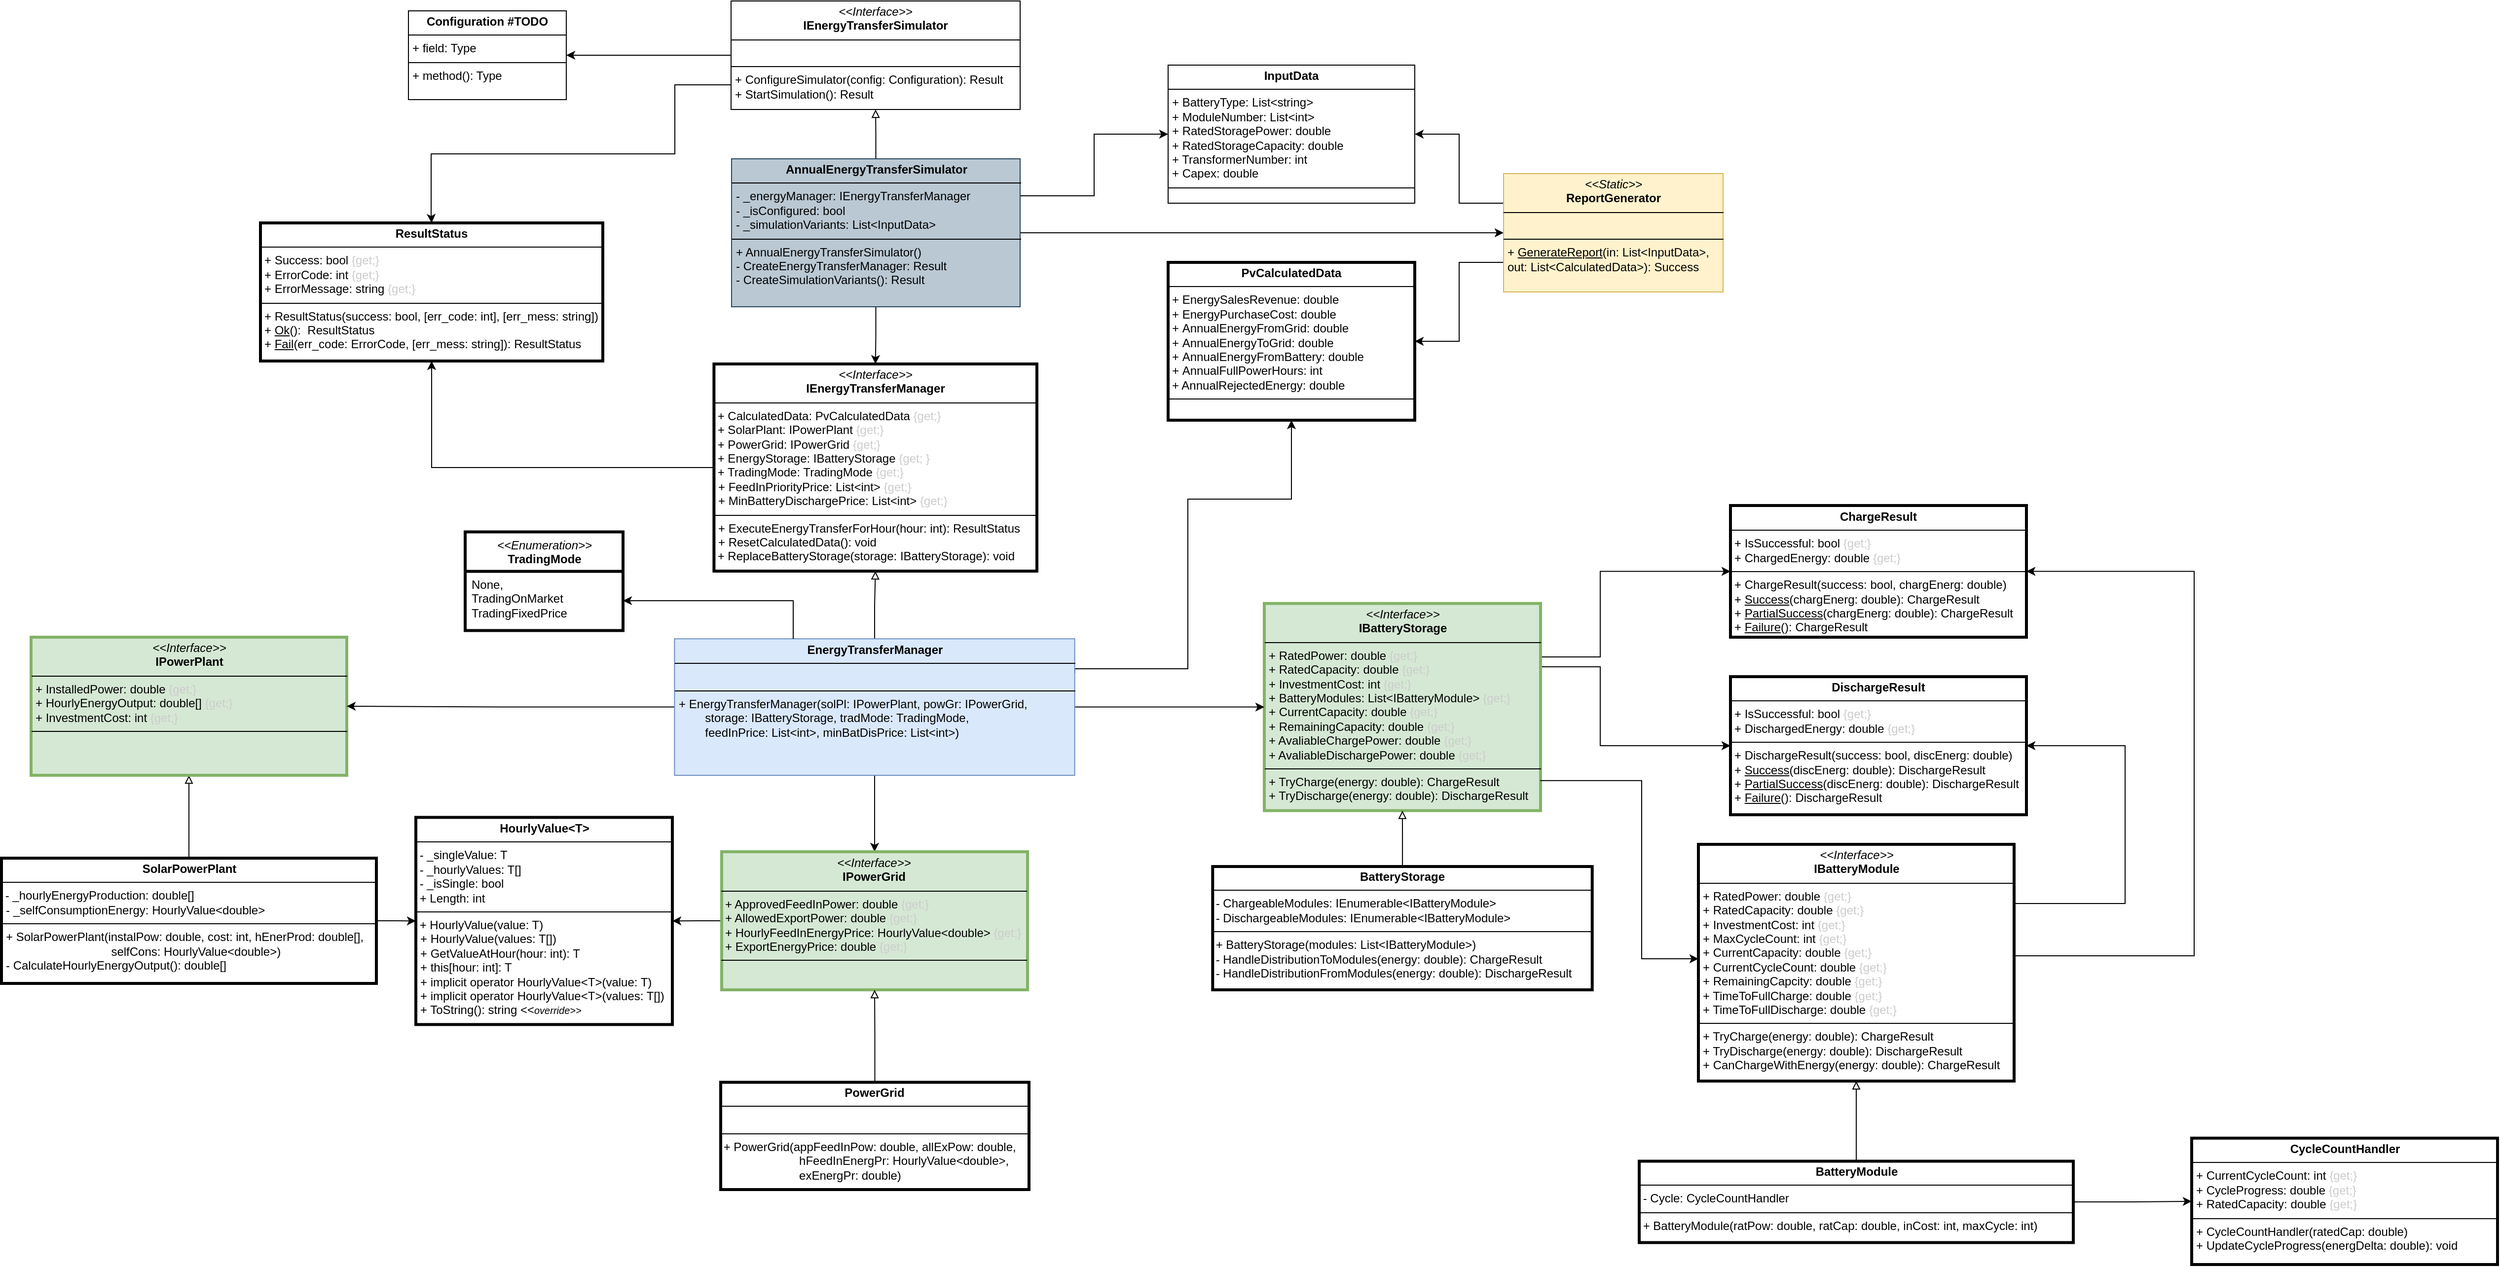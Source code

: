 <mxfile version="28.0.6" pages="2">
  <diagram name="ClassDiagram" id="Fz1SgVb4pIZPQcPt5hbG">
    <mxGraphModel dx="1980" dy="1872" grid="1" gridSize="10" guides="1" tooltips="1" connect="1" arrows="1" fold="1" page="1" pageScale="1" pageWidth="850" pageHeight="1100" math="0" shadow="0">
      <root>
        <mxCell id="0" />
        <mxCell id="1" parent="0" />
        <mxCell id="d4scRSGsKHPp8cbbEbA8-16" style="edgeStyle=orthogonalEdgeStyle;rounded=0;orthogonalLoop=1;jettySize=auto;html=1;entryX=1;entryY=0.5;entryDx=0;entryDy=0;" parent="1" source="d4scRSGsKHPp8cbbEbA8-6" target="xJd2pfn09ynUVpjx_QGJ-13" edge="1">
          <mxGeometry relative="1" as="geometry">
            <mxPoint x="647.5" y="860" as="targetPoint" />
          </mxGeometry>
        </mxCell>
        <mxCell id="xJd2pfn09ynUVpjx_QGJ-7" style="edgeStyle=orthogonalEdgeStyle;rounded=0;orthogonalLoop=1;jettySize=auto;html=1;entryX=0.5;entryY=1;entryDx=0;entryDy=0;endArrow=block;endFill=0;exitX=0.5;exitY=0;exitDx=0;exitDy=0;" parent="1" source="xJd2pfn09ynUVpjx_QGJ-12" target="xJd2pfn09ynUVpjx_QGJ-10" edge="1">
          <mxGeometry relative="1" as="geometry">
            <mxPoint x="117.5" y="626.25" as="sourcePoint" />
          </mxGeometry>
        </mxCell>
        <mxCell id="xJd2pfn09ynUVpjx_QGJ-8" style="edgeStyle=orthogonalEdgeStyle;rounded=0;orthogonalLoop=1;jettySize=auto;html=1;entryX=0;entryY=0.5;entryDx=0;entryDy=0;exitX=1;exitY=0.5;exitDx=0;exitDy=0;" parent="1" source="xJd2pfn09ynUVpjx_QGJ-12" target="xJd2pfn09ynUVpjx_QGJ-13" edge="1">
          <mxGeometry relative="1" as="geometry">
            <mxPoint x="258.75" y="667.5" as="sourcePoint" />
          </mxGeometry>
        </mxCell>
        <mxCell id="xJd2pfn09ynUVpjx_QGJ-10" value="&lt;p style=&quot;margin:0px;margin-top:4px;text-align:center;&quot;&gt;&lt;i&gt;&amp;lt;&amp;lt;Interface&amp;gt;&amp;gt;&lt;/i&gt;&lt;br&gt;&lt;b&gt;IPowerPlant&lt;/b&gt;&lt;/p&gt;&lt;hr size=&quot;1&quot; style=&quot;border-style:solid;&quot;&gt;&lt;p style=&quot;margin:0px;margin-left:4px;&quot;&gt;+ InstalledPower: double&amp;nbsp;&lt;span style=&quot;color: rgb(204, 204, 204);&quot;&gt;{get;}&lt;/span&gt;&lt;br&gt;+ HourlyEnergyOutput: double[] &lt;span style=&quot;color: rgb(204, 204, 204);&quot;&gt;{get;}&lt;/span&gt;&lt;/p&gt;&lt;p style=&quot;margin:0px;margin-left:4px;&quot;&gt;+ InvestmentCost: int &lt;span style=&quot;color: rgb(204, 204, 204);&quot;&gt;{get;}&lt;/span&gt;&lt;/p&gt;&lt;hr size=&quot;1&quot; style=&quot;border-style:solid;&quot;&gt;&lt;p style=&quot;margin:0px;margin-left:4px;&quot;&gt;&lt;br&gt;&lt;/p&gt;" style="verticalAlign=top;align=left;overflow=fill;html=1;whiteSpace=wrap;fillColor=#d5e8d4;strokeColor=#82b366;strokeWidth=3;" parent="1" vertex="1">
          <mxGeometry x="-42.5" y="380" width="320" height="140" as="geometry" />
        </mxCell>
        <mxCell id="xJd2pfn09ynUVpjx_QGJ-12" value="&lt;p style=&quot;margin:0px;margin-top:4px;text-align:center;&quot;&gt;&lt;b&gt;SolarPowerPlant&lt;/b&gt;&lt;/p&gt;&lt;hr size=&quot;1&quot; style=&quot;border-style:solid;&quot;&gt;&amp;nbsp;-&lt;span style=&quot;background-color: transparent; color: light-dark(rgb(0, 0, 0), rgb(255, 255, 255));&quot;&gt;&amp;nbsp;_hourlyEnergyProduction: double[]&lt;/span&gt;&lt;p style=&quot;margin: 0px 0px 0px 4px;&quot;&gt;- _selfConsumptionEnergy: HourlyValue&amp;lt;double&amp;gt;&lt;/p&gt;&lt;hr size=&quot;1&quot; style=&quot;border-style:solid;&quot;&gt;&lt;p style=&quot;margin:0px;margin-left:4px;&quot;&gt;+ SolarPowerPlant(instalPow: double, cost: int, hEnerProd: double[], &lt;span style=&quot;white-space: pre;&quot;&gt;&#x9;&lt;/span&gt;&lt;span style=&quot;white-space: pre;&quot;&gt;&#x9;&lt;/span&gt;&lt;span style=&quot;white-space: pre;&quot;&gt;&#x9;&lt;/span&gt;&lt;span style=&quot;white-space: pre;&quot;&gt;&#x9;&lt;/span&gt;selfCons: HourlyValue&amp;lt;double&amp;gt;)&lt;/p&gt;&lt;p style=&quot;margin:0px;margin-left:4px;&quot;&gt;- CalculateHourlyEnergyOutput(): double[]&lt;/p&gt;" style="verticalAlign=top;align=left;overflow=fill;html=1;whiteSpace=wrap;strokeWidth=3;" parent="1" vertex="1">
          <mxGeometry x="-72.5" y="604" width="380" height="127.01" as="geometry" />
        </mxCell>
        <mxCell id="xJd2pfn09ynUVpjx_QGJ-13" value="&lt;p style=&quot;margin:0px;margin-top:4px;text-align:center;&quot;&gt;&lt;b&gt;HourlyValue&amp;lt;T&amp;gt;&lt;/b&gt;&lt;/p&gt;&lt;hr size=&quot;1&quot; style=&quot;border-style:solid;&quot;&gt;&lt;div&gt;&amp;nbsp;- _singleValue: T&lt;/div&gt;&lt;div&gt;&amp;nbsp;- _hourlyValues: T[]&lt;/div&gt;&lt;div&gt;&amp;nbsp;- _isSingle: bool&lt;/div&gt;&lt;div&gt;&amp;nbsp;+ Length: int&lt;/div&gt;&lt;hr size=&quot;1&quot; style=&quot;border-style:solid;&quot;&gt;&amp;nbsp;+ HourlyValue(value: T)&amp;nbsp; &amp;nbsp; &amp;nbsp; &amp;nbsp; &amp;nbsp; &amp;nbsp; &amp;nbsp; &amp;nbsp; &amp;nbsp;&amp;nbsp;&lt;p style=&quot;margin:0px;margin-left:4px;&quot;&gt;+ HourlyValue(values: T[])&amp;nbsp; &amp;nbsp; &amp;nbsp; &amp;nbsp; &amp;nbsp; &amp;nbsp; &amp;nbsp;&amp;nbsp;&lt;br&gt;+ GetValueAtHour(hour: int): T&lt;/p&gt;&lt;p style=&quot;margin:0px;margin-left:4px;&quot;&gt;+ this[hour: int]: T&lt;/p&gt;&lt;p style=&quot;margin:0px;margin-left:4px;&quot;&gt;+ implicit operator HourlyValue&amp;lt;T&amp;gt;(value: T)&lt;br&gt;+ implicit operator HourlyValue&amp;lt;T&amp;gt;(values: T[])&lt;/p&gt;&lt;p style=&quot;margin:0px;margin-left:4px;&quot;&gt;+ ToString(): string &amp;lt;&amp;lt;&lt;i&gt;&lt;font style=&quot;font-size: 10px;&quot;&gt;override&amp;gt;&amp;gt;&lt;/font&gt;&lt;/i&gt;&lt;/p&gt;" style="verticalAlign=top;align=left;overflow=fill;html=1;whiteSpace=wrap;strokeWidth=3;" parent="1" vertex="1">
          <mxGeometry x="347.5" y="562.68" width="260" height="210" as="geometry" />
        </mxCell>
        <mxCell id="74v_1Q-8GCGpm79nwkMR-2" style="edgeStyle=orthogonalEdgeStyle;rounded=0;orthogonalLoop=1;jettySize=auto;html=1;entryX=1;entryY=0.5;entryDx=0;entryDy=0;" parent="1" source="xJd2pfn09ynUVpjx_QGJ-14" target="jiTqrFprnVyUfZZ7GHk6-1" edge="1">
          <mxGeometry relative="1" as="geometry">
            <Array as="points">
              <mxPoint x="2150" y="703" />
              <mxPoint x="2150" y="313" />
            </Array>
          </mxGeometry>
        </mxCell>
        <mxCell id="xJd2pfn09ynUVpjx_QGJ-14" value="&lt;p style=&quot;margin:0px;margin-top:4px;text-align:center;&quot;&gt;&lt;i&gt;&amp;lt;&amp;lt;Interface&amp;gt;&amp;gt;&lt;/i&gt;&lt;br&gt;&lt;b&gt;IBatteryModule&lt;/b&gt;&lt;/p&gt;&lt;hr size=&quot;1&quot; style=&quot;border-style:solid;&quot;&gt;&lt;p style=&quot;margin:0px;margin-left:4px;&quot;&gt;+ RatedPower: double&amp;nbsp;&lt;span style=&quot;color: rgb(204, 204, 204);&quot;&gt;{get;}&lt;/span&gt;&lt;br&gt;+ RatedCapacity: double &lt;span style=&quot;color: rgb(204, 204, 204);&quot;&gt;{get;}&lt;/span&gt;&lt;/p&gt;&lt;p style=&quot;margin:0px;margin-left:4px;&quot;&gt;+ InvestmentCost: int &lt;span style=&quot;color: rgb(204, 204, 204);&quot;&gt;{get;}&lt;/span&gt;&lt;/p&gt;&lt;p style=&quot;margin:0px;margin-left:4px;&quot;&gt;+ MaxCycleCount: int &lt;span style=&quot;color: rgb(204, 204, 204);&quot;&gt;{get;}&lt;/span&gt;&lt;/p&gt;&lt;p style=&quot;margin:0px;margin-left:4px;&quot;&gt;+ CurrentCapacity: double&amp;nbsp;&lt;span style=&quot;color: rgb(204, 204, 204);&quot;&gt;{get;}&lt;/span&gt;&lt;/p&gt;&lt;p style=&quot;margin:0px;margin-left:4px;&quot;&gt;+ CurrentCycleCount: double&amp;nbsp;&lt;span style=&quot;color: rgb(204, 204, 204);&quot;&gt;&lt;font color=&quot;#cccccc&quot;&gt;{get;}&lt;/font&gt;&lt;br&gt;&lt;font style=&quot;color: rgb(0, 0, 0);&quot;&gt;+ RemainingCapcity: double&lt;/font&gt;&lt;/span&gt;&lt;span style=&quot;color: rgb(204, 204, 204);&quot;&gt;&amp;nbsp;&lt;/span&gt;&lt;span style=&quot;color: rgb(204, 204, 204); background-color: transparent;&quot;&gt;{get;}&lt;br&gt;&lt;span style=&quot;color: rgb(204, 204, 204);&quot;&gt;&lt;font style=&quot;color: rgb(0, 0, 0);&quot;&gt;+ TimeToFullCharge: double&lt;/font&gt;&lt;/span&gt;&lt;span style=&quot;color: rgb(204, 204, 204);&quot;&gt;&amp;nbsp;&lt;/span&gt;&lt;span style=&quot;background-color: transparent; color: rgb(204, 204, 204);&quot;&gt;{get;}&lt;br&gt;&lt;span style=&quot;color: rgb(204, 204, 204);&quot;&gt;&lt;font style=&quot;color: rgb(0, 0, 0);&quot;&gt;+ TimeToFullDischarge: double&lt;/font&gt;&lt;/span&gt;&lt;span style=&quot;color: rgb(204, 204, 204);&quot;&gt;&amp;nbsp;&lt;/span&gt;&lt;span style=&quot;background-color: transparent; color: rgb(204, 204, 204);&quot;&gt;{get;}&lt;/span&gt;&lt;/span&gt;&lt;/span&gt;&lt;/p&gt;&lt;hr size=&quot;1&quot; style=&quot;border-style:solid;&quot;&gt;&lt;p style=&quot;margin:0px;margin-left:4px;&quot;&gt;+ TryCharge(energy: double): ChargeResult&lt;/p&gt;&lt;p style=&quot;margin:0px;margin-left:4px;&quot;&gt;+ TryDischarge(energy: double): DischargeResult&lt;/p&gt;&lt;p style=&quot;margin:0px;margin-left:4px;&quot;&gt;+ CanChargeWithEnergy(energy: double): ChargeResult&lt;/p&gt;" style="verticalAlign=top;align=left;overflow=fill;html=1;whiteSpace=wrap;strokeWidth=3;" parent="1" vertex="1">
          <mxGeometry x="1647.5" y="590" width="320" height="240" as="geometry" />
        </mxCell>
        <mxCell id="xJd2pfn09ynUVpjx_QGJ-15" value="" style="edgeStyle=orthogonalEdgeStyle;rounded=0;orthogonalLoop=1;jettySize=auto;html=1;endArrow=block;endFill=0;" parent="1" source="xJd2pfn09ynUVpjx_QGJ-16" target="xJd2pfn09ynUVpjx_QGJ-14" edge="1">
          <mxGeometry relative="1" as="geometry" />
        </mxCell>
        <mxCell id="xJd2pfn09ynUVpjx_QGJ-22" value="" style="edgeStyle=orthogonalEdgeStyle;rounded=0;orthogonalLoop=1;jettySize=auto;html=1;" parent="1" source="xJd2pfn09ynUVpjx_QGJ-16" target="xJd2pfn09ynUVpjx_QGJ-21" edge="1">
          <mxGeometry relative="1" as="geometry" />
        </mxCell>
        <mxCell id="xJd2pfn09ynUVpjx_QGJ-16" value="&lt;p style=&quot;margin:0px;margin-top:4px;text-align:center;&quot;&gt;&lt;b&gt;BatteryModule&lt;/b&gt;&lt;/p&gt;&lt;hr size=&quot;1&quot; style=&quot;border-style:solid;&quot;&gt;&lt;div&gt;&amp;nbsp;&lt;span style=&quot;background-color: transparent; color: light-dark(rgb(0, 0, 0), rgb(255, 255, 255));&quot;&gt;- Cycle: CycleCountHandler&lt;/span&gt;&lt;/div&gt;&lt;hr size=&quot;1&quot; style=&quot;border-style:solid;&quot;&gt;&amp;nbsp;+ BatteryModule(ratPow: double, ratCap: double, inCost: int, maxCycle: int)" style="verticalAlign=top;align=left;overflow=fill;html=1;whiteSpace=wrap;strokeWidth=3;" parent="1" vertex="1">
          <mxGeometry x="1587.5" y="911.24" width="440" height="82.5" as="geometry" />
        </mxCell>
        <mxCell id="jiTqrFprnVyUfZZ7GHk6-3" style="edgeStyle=orthogonalEdgeStyle;rounded=0;orthogonalLoop=1;jettySize=auto;html=1;entryX=0;entryY=0.5;entryDx=0;entryDy=0;" parent="1" source="xJd2pfn09ynUVpjx_QGJ-17" target="jiTqrFprnVyUfZZ7GHk6-1" edge="1">
          <mxGeometry relative="1" as="geometry">
            <Array as="points">
              <mxPoint x="1548" y="400" />
              <mxPoint x="1548" y="313" />
            </Array>
          </mxGeometry>
        </mxCell>
        <mxCell id="jiTqrFprnVyUfZZ7GHk6-4" style="edgeStyle=orthogonalEdgeStyle;rounded=0;orthogonalLoop=1;jettySize=auto;html=1;entryX=0;entryY=0.5;entryDx=0;entryDy=0;" parent="1" source="xJd2pfn09ynUVpjx_QGJ-17" target="jiTqrFprnVyUfZZ7GHk6-2" edge="1">
          <mxGeometry relative="1" as="geometry">
            <Array as="points">
              <mxPoint x="1548" y="410" />
              <mxPoint x="1548" y="490" />
            </Array>
          </mxGeometry>
        </mxCell>
        <mxCell id="xJd2pfn09ynUVpjx_QGJ-17" value="&lt;p style=&quot;margin:0px;margin-top:4px;text-align:center;&quot;&gt;&lt;i&gt;&amp;lt;&amp;lt;Interface&amp;gt;&amp;gt;&lt;/i&gt;&lt;br&gt;&lt;b&gt;IBatteryStorage&lt;/b&gt;&lt;/p&gt;&lt;hr size=&quot;1&quot; style=&quot;border-style:solid;&quot;&gt;&lt;p style=&quot;margin:0px;margin-left:4px;&quot;&gt;+ RatedPower: double&amp;nbsp;&lt;span style=&quot;color: rgb(204, 204, 204);&quot;&gt;{get;}&lt;/span&gt;&lt;br&gt;+ RatedCapacity: double &lt;span style=&quot;color: rgb(204, 204, 204);&quot;&gt;{get;}&lt;/span&gt;&lt;/p&gt;&lt;p style=&quot;margin:0px;margin-left:4px;&quot;&gt;+ InvestmentCost: int &lt;span style=&quot;color: rgb(204, 204, 204);&quot;&gt;{get;}&lt;/span&gt;&lt;/p&gt;&lt;p style=&quot;margin:0px;margin-left:4px;&quot;&gt;+ BatteryModules: List&amp;lt;IBatteryModule&amp;gt;&amp;nbsp;&lt;span style=&quot;color: rgb(204, 204, 204);&quot;&gt;{get;}&lt;/span&gt;&lt;/p&gt;&lt;p style=&quot;margin:0px;margin-left:4px;&quot;&gt;+ CurrentCapacity: double&amp;nbsp;&lt;span style=&quot;color: rgb(204, 204, 204);&quot;&gt;{get;}&lt;br&gt;&lt;span style=&quot;color: rgb(0, 0, 0);&quot;&gt;+ RemainingCapacity: double&amp;nbsp;&lt;/span&gt;&lt;span style=&quot;color: rgb(204, 204, 204);&quot;&gt;{get;}&lt;/span&gt;&lt;/span&gt;&lt;/p&gt;&lt;p style=&quot;margin:0px;margin-left:4px;&quot;&gt;+ AvaliableChargePower: double&amp;nbsp;&lt;span style=&quot;color: rgb(204, 204, 204);&quot;&gt;{get;}&lt;/span&gt;&lt;/p&gt;&lt;p style=&quot;margin:0px;margin-left:4px;&quot;&gt;&lt;span style=&quot;color: rgb(204, 204, 204);&quot;&gt;&lt;span style=&quot;color: rgb(0, 0, 0);&quot;&gt;+ AvaliableDischargePower: double&amp;nbsp;&lt;/span&gt;&lt;span style=&quot;color: rgb(204, 204, 204);&quot;&gt;{get;}&lt;/span&gt;&lt;/span&gt;&lt;/p&gt;&lt;hr size=&quot;1&quot; style=&quot;border-style:solid;&quot;&gt;&lt;p style=&quot;margin:0px;margin-left:4px;&quot;&gt;+ TryCharge(energy: double): ChargeResult&lt;/p&gt;&lt;p style=&quot;margin:0px;margin-left:4px;&quot;&gt;+ TryDischarge(energy: double): DischargeResult&lt;/p&gt;" style="verticalAlign=top;align=left;overflow=fill;html=1;whiteSpace=wrap;fillColor=#d5e8d4;strokeColor=#82b366;strokeWidth=3;" parent="1" vertex="1">
          <mxGeometry x="1207.5" y="345.81" width="280" height="210" as="geometry" />
        </mxCell>
        <mxCell id="xJd2pfn09ynUVpjx_QGJ-18" value="" style="edgeStyle=orthogonalEdgeStyle;rounded=0;orthogonalLoop=1;jettySize=auto;html=1;endArrow=block;endFill=0;" parent="1" source="xJd2pfn09ynUVpjx_QGJ-20" target="xJd2pfn09ynUVpjx_QGJ-17" edge="1">
          <mxGeometry relative="1" as="geometry" />
        </mxCell>
        <mxCell id="xJd2pfn09ynUVpjx_QGJ-19" style="edgeStyle=orthogonalEdgeStyle;rounded=0;orthogonalLoop=1;jettySize=auto;html=1;entryX=0;entryY=0.5;entryDx=0;entryDy=0;exitX=0.999;exitY=0.855;exitDx=0;exitDy=0;exitPerimeter=0;" parent="1" source="xJd2pfn09ynUVpjx_QGJ-17" edge="1">
          <mxGeometry relative="1" as="geometry">
            <Array as="points">
              <mxPoint x="1590" y="525" />
              <mxPoint x="1590" y="706" />
            </Array>
            <mxPoint x="1490" y="525" as="sourcePoint" />
            <mxPoint x="1647.5" y="706" as="targetPoint" />
          </mxGeometry>
        </mxCell>
        <mxCell id="xJd2pfn09ynUVpjx_QGJ-20" value="&lt;p style=&quot;margin:0px;margin-top:4px;text-align:center;&quot;&gt;&lt;b&gt;BatteryStorage&lt;/b&gt;&lt;/p&gt;&lt;hr size=&quot;1&quot; style=&quot;border-style:solid;&quot;&gt;&lt;div&gt;&amp;nbsp;- ChargeableModules: IEnumerable&amp;lt;IBatteryModule&amp;gt;&lt;br&gt;&amp;nbsp;- DischargeableModules: IEnumerable&amp;lt;IBatteryModule&amp;gt;&lt;/div&gt;&lt;hr size=&quot;1&quot; style=&quot;border-style:solid;&quot;&gt;&amp;nbsp;+ BatteryStorage(modules: List&amp;lt;IBatteryModule&amp;gt;)&lt;div&gt;&amp;nbsp;- HandleDistributionToModules(energy: double): ChargeResult&lt;/div&gt;&lt;div&gt;&amp;nbsp;- HandleDistributionFromModules(energy: double): DischargeResult&lt;/div&gt;" style="verticalAlign=top;align=left;overflow=fill;html=1;whiteSpace=wrap;strokeWidth=3;" parent="1" vertex="1">
          <mxGeometry x="1155.16" y="612.49" width="384.69" height="125.01" as="geometry" />
        </mxCell>
        <mxCell id="xJd2pfn09ynUVpjx_QGJ-21" value="&lt;p style=&quot;margin:0px;margin-top:4px;text-align:center;&quot;&gt;&lt;b&gt;CycleCountHandler&lt;/b&gt;&lt;/p&gt;&lt;hr size=&quot;1&quot; style=&quot;border-style:solid;&quot;&gt;&lt;p style=&quot;margin:0px;margin-left:4px;&quot;&gt;&lt;span style=&quot;background-color: transparent; color: light-dark(rgb(0, 0, 0), rgb(255, 255, 255));&quot;&gt;+ CurrentCycleCount: int&amp;nbsp;&lt;/span&gt;&lt;span style=&quot;background-color: transparent; color: rgb(204, 204, 204);&quot;&gt;{get;}&lt;/span&gt;&lt;/p&gt;&lt;p style=&quot;margin:0px;margin-left:4px;&quot;&gt;+ CycleProgress: double&amp;nbsp;&lt;span style=&quot;color: rgb(204, 204, 204);&quot;&gt;{get;}&lt;/span&gt;&lt;/p&gt;&lt;p style=&quot;margin:0px;margin-left:4px;&quot;&gt;+ RatedCapacity: double&amp;nbsp;&lt;span style=&quot;color: rgb(204, 204, 204);&quot;&gt;{get;}&lt;/span&gt;&lt;/p&gt;&lt;hr size=&quot;1&quot; style=&quot;border-style:solid;&quot;&gt;&lt;p style=&quot;margin:0px;margin-left:4px;&quot;&gt;+ CycleCountHandler(ratedCap: double)&lt;/p&gt;&lt;p style=&quot;margin:0px;margin-left:4px;&quot;&gt;+ UpdateCycleProgress(energDelta: double): void&lt;/p&gt;" style="verticalAlign=top;align=left;overflow=fill;html=1;whiteSpace=wrap;strokeWidth=3;" parent="1" vertex="1">
          <mxGeometry x="2147.5" y="887.87" width="310" height="128.13" as="geometry" />
        </mxCell>
        <mxCell id="qoGXGnl5xCeZF2z-fg2N-1" style="edgeStyle=orthogonalEdgeStyle;rounded=0;orthogonalLoop=1;jettySize=auto;html=1;entryX=0.5;entryY=1;entryDx=0;entryDy=0;" parent="1" source="d4scRSGsKHPp8cbbEbA8-1" target="36R46VaEtXLXS3W97MRg-3" edge="1">
          <mxGeometry relative="1" as="geometry" />
        </mxCell>
        <mxCell id="d4scRSGsKHPp8cbbEbA8-1" value="&lt;p style=&quot;margin:0px;margin-top:4px;text-align:center;&quot;&gt;&lt;i&gt;&amp;lt;&amp;lt;Interface&amp;gt;&amp;gt;&lt;/i&gt;&lt;br&gt;&lt;b&gt;IEnergyTransferManager&lt;/b&gt;&lt;/p&gt;&lt;hr size=&quot;1&quot; style=&quot;border-style:solid;&quot;&gt;&amp;nbsp;+ CalculatedData: PvCalculatedData&amp;nbsp;&lt;span style=&quot;color: rgb(204, 204, 204);&quot;&gt;{get;}&lt;/span&gt;&lt;div&gt;&lt;font color=&quot;#cccccc&quot;&gt;&amp;nbsp;&lt;/font&gt;&lt;font style=&quot;color: rgb(0, 0, 0);&quot;&gt;+ SolarPlant: IPowerPlant&lt;/font&gt;&lt;font color=&quot;#cccccc&quot;&gt;&amp;nbsp;&lt;/font&gt;&lt;span style=&quot;color: rgb(204, 204, 204);&quot;&gt;{get;}&lt;/span&gt;&lt;/div&gt;&lt;div&gt;&lt;font color=&quot;#cccccc&quot;&gt;&amp;nbsp;&lt;/font&gt;&lt;font style=&quot;color: rgb(0, 0, 0);&quot;&gt;+ PowerGrid: IPowerGrid&amp;nbsp;&lt;/font&gt;&lt;span style=&quot;color: rgb(204, 204, 204);&quot;&gt;{get;}&lt;br&gt;&lt;font color=&quot;#cccccc&quot;&gt;&amp;nbsp;&lt;/font&gt;&lt;font style=&quot;color: rgb(0, 0, 0);&quot;&gt;+ EnergyStorage: IBatteryStorage&lt;/font&gt;&lt;font style=&quot;color: rgb(0, 0, 0);&quot;&gt;&amp;nbsp;&lt;/font&gt;&lt;span style=&quot;color: rgb(204, 204, 204);&quot;&gt;{get; }&lt;/span&gt;&lt;br style=&quot;color: rgb(0, 0, 0);&quot;&gt;&lt;div style=&quot;color: rgb(0, 0, 0);&quot;&gt;&lt;/div&gt;&amp;nbsp;&lt;/span&gt;&lt;span style=&quot;color: rgb(204, 204, 204);&quot;&gt;&lt;font style=&quot;color: rgb(0, 0, 0);&quot;&gt;+ T&lt;/font&gt;&lt;/span&gt;&lt;span style=&quot;background-color: transparent; color: light-dark(rgb(0, 0, 0), rgb(255, 255, 255));&quot;&gt;radingMode: TradingMode&lt;/span&gt;&lt;font style=&quot;background-color: transparent; color: rgb(0, 0, 0);&quot;&gt;&amp;nbsp;&lt;/font&gt;&lt;span style=&quot;background-color: transparent; color: rgb(204, 204, 204);&quot;&gt;{get;}&lt;/span&gt;&lt;/div&gt;&lt;p style=&quot;margin: 0px 0px 0px 4px;&quot;&gt;+ FeedInPriorityPrice: List&amp;lt;int&amp;gt;&lt;font style=&quot;background-color: transparent; color: rgb(0, 0, 0);&quot;&gt;&amp;nbsp;&lt;/font&gt;&lt;span style=&quot;background-color: transparent; color: rgb(204, 204, 204);&quot;&gt;{get;}&lt;/span&gt;&lt;/p&gt;&lt;p style=&quot;margin: 0px 0px 0px 4px;&quot;&gt;+ MinBatteryDischargePrice: List&amp;lt;int&amp;gt;&lt;font style=&quot;background-color: transparent; color: rgb(0, 0, 0);&quot;&gt;&amp;nbsp;&lt;/font&gt;&lt;span style=&quot;background-color: transparent; color: rgb(204, 204, 204);&quot;&gt;{get;}&lt;/span&gt;&lt;/p&gt;&lt;div&gt;&lt;div&gt;&lt;div&gt;&lt;hr size=&quot;1&quot; style=&quot;border-style:solid;&quot;&gt;&lt;p style=&quot;margin:0px;margin-left:4px;&quot;&gt;+ ExecuteEnergyTransferForHour(hour: int): ResultStatus&lt;/p&gt;&lt;p style=&quot;margin:0px;margin-left:4px;&quot;&gt;+ ResetCalculatedData(): void&lt;/p&gt;&lt;p style=&quot;margin:0px;margin-left:4px;&quot;&gt;&lt;/p&gt;&amp;nbsp;+ ReplaceBatteryStorage(storage: IBatteryStorage): void&lt;/div&gt;&lt;/div&gt;&lt;/div&gt;" style="verticalAlign=top;align=left;overflow=fill;html=1;whiteSpace=wrap;strokeWidth=3;" parent="1" vertex="1">
          <mxGeometry x="649.69" y="103" width="327.31" height="210" as="geometry" />
        </mxCell>
        <mxCell id="d4scRSGsKHPp8cbbEbA8-3" value="" style="edgeStyle=orthogonalEdgeStyle;rounded=0;orthogonalLoop=1;jettySize=auto;html=1;endArrow=block;endFill=0;" parent="1" source="d4scRSGsKHPp8cbbEbA8-2" target="d4scRSGsKHPp8cbbEbA8-1" edge="1">
          <mxGeometry relative="1" as="geometry" />
        </mxCell>
        <mxCell id="d4scRSGsKHPp8cbbEbA8-4" style="edgeStyle=orthogonalEdgeStyle;rounded=0;orthogonalLoop=1;jettySize=auto;html=1;entryX=1;entryY=0.5;entryDx=0;entryDy=0;" parent="1" source="d4scRSGsKHPp8cbbEbA8-2" target="xJd2pfn09ynUVpjx_QGJ-10" edge="1">
          <mxGeometry relative="1" as="geometry" />
        </mxCell>
        <mxCell id="d4scRSGsKHPp8cbbEbA8-5" style="edgeStyle=orthogonalEdgeStyle;rounded=0;orthogonalLoop=1;jettySize=auto;html=1;entryX=0;entryY=0.5;entryDx=0;entryDy=0;" parent="1" source="d4scRSGsKHPp8cbbEbA8-2" target="xJd2pfn09ynUVpjx_QGJ-17" edge="1">
          <mxGeometry relative="1" as="geometry" />
        </mxCell>
        <mxCell id="d4scRSGsKHPp8cbbEbA8-8" style="edgeStyle=orthogonalEdgeStyle;rounded=0;orthogonalLoop=1;jettySize=auto;html=1;entryX=0.5;entryY=0;entryDx=0;entryDy=0;" parent="1" source="d4scRSGsKHPp8cbbEbA8-2" target="d4scRSGsKHPp8cbbEbA8-6" edge="1">
          <mxGeometry relative="1" as="geometry" />
        </mxCell>
        <mxCell id="jiTqrFprnVyUfZZ7GHk6-19" style="edgeStyle=orthogonalEdgeStyle;rounded=0;orthogonalLoop=1;jettySize=auto;html=1;exitX=1;exitY=0.25;exitDx=0;exitDy=0;entryX=0.5;entryY=1;entryDx=0;entryDy=0;" parent="1" source="d4scRSGsKHPp8cbbEbA8-2" target="jiTqrFprnVyUfZZ7GHk6-8" edge="1">
          <mxGeometry relative="1" as="geometry">
            <Array as="points">
              <mxPoint x="1130" y="412" />
              <mxPoint x="1130" y="240" />
              <mxPoint x="1235" y="240" />
            </Array>
          </mxGeometry>
        </mxCell>
        <mxCell id="d4scRSGsKHPp8cbbEbA8-2" value="&lt;p style=&quot;margin:0px;margin-top:4px;text-align:center;&quot;&gt;&lt;b&gt;EnergyTransferManager&lt;/b&gt;&lt;/p&gt;&lt;hr size=&quot;1&quot; style=&quot;border-style:solid;&quot;&gt;&lt;p style=&quot;margin:0px;margin-left:4px;&quot;&gt;&lt;br&gt;&lt;/p&gt;&lt;hr size=&quot;1&quot; style=&quot;border-style:solid;&quot;&gt;&lt;p style=&quot;margin:0px;margin-left:4px;&quot;&gt;+ EnergyTransferManager(solPl: IPowerPlant, powGr: IPowerGrid, &lt;br&gt;&lt;span style=&quot;white-space: pre;&quot;&gt;&#x9;&lt;/span&gt;storage: IBatteryStorage, tradMode: TradingMode, &lt;br&gt;&lt;span style=&quot;white-space: pre;&quot;&gt;&#x9;&lt;/span&gt;feedInPrice: List&amp;lt;int&amp;gt;, minBatDisPrice: List&amp;lt;int&amp;gt;)&lt;/p&gt;&lt;p style=&quot;margin:0px;margin-left:4px;&quot;&gt;&lt;/p&gt;" style="verticalAlign=top;align=left;overflow=fill;html=1;whiteSpace=wrap;fillColor=#dae8fc;strokeColor=#6c8ebf;" parent="1" vertex="1">
          <mxGeometry x="609.68" y="381.62" width="405.63" height="138.38" as="geometry" />
        </mxCell>
        <mxCell id="d4scRSGsKHPp8cbbEbA8-6" value="&lt;p style=&quot;margin:0px;margin-top:4px;text-align:center;&quot;&gt;&lt;i&gt;&amp;lt;&amp;lt;Interface&amp;gt;&amp;gt;&lt;/i&gt;&lt;br&gt;&lt;b&gt;IPowerGrid&lt;/b&gt;&lt;/p&gt;&lt;hr size=&quot;1&quot; style=&quot;border-style:solid;&quot;&gt;&lt;p style=&quot;margin:0px;margin-left:4px;&quot;&gt;+ ApprovedFeedInPower: double&amp;nbsp;&lt;span style=&quot;color: rgb(204, 204, 204);&quot;&gt;{get;}&lt;/span&gt;&lt;br&gt;+ AllowedExportPower: double&amp;nbsp;&lt;span style=&quot;color: rgb(204, 204, 204);&quot;&gt;{get;}&lt;/span&gt;&lt;/p&gt;&lt;p style=&quot;margin:0px;margin-left:4px;&quot;&gt;+&amp;nbsp;HourlyFeedInEnergyPrice: HourlyValue&amp;lt;double&amp;gt;&amp;nbsp;&lt;span style=&quot;color: rgb(204, 204, 204);&quot;&gt;{get;}&lt;/span&gt;&lt;/p&gt;&lt;p style=&quot;margin:0px;margin-left:4px;&quot;&gt;+ ExportEnergyPrice: double&amp;nbsp;&lt;span style=&quot;color: rgb(204, 204, 204);&quot;&gt;{get;}&lt;/span&gt;&lt;/p&gt;&lt;hr size=&quot;1&quot; style=&quot;border-style:solid;&quot;&gt;&lt;p style=&quot;margin:0px;margin-left:4px;&quot;&gt;&lt;br&gt;&lt;/p&gt;" style="verticalAlign=top;align=left;overflow=fill;html=1;whiteSpace=wrap;fillColor=#d5e8d4;strokeColor=#82b366;strokeWidth=3;" parent="1" vertex="1">
          <mxGeometry x="657.49" y="597.5" width="310.01" height="140" as="geometry" />
        </mxCell>
        <mxCell id="d4scRSGsKHPp8cbbEbA8-9" style="edgeStyle=orthogonalEdgeStyle;rounded=0;orthogonalLoop=1;jettySize=auto;html=1;entryX=0.5;entryY=1;entryDx=0;entryDy=0;endArrow=block;endFill=0;" parent="1" source="d4scRSGsKHPp8cbbEbA8-7" target="d4scRSGsKHPp8cbbEbA8-6" edge="1">
          <mxGeometry relative="1" as="geometry" />
        </mxCell>
        <mxCell id="d4scRSGsKHPp8cbbEbA8-7" value="&lt;p style=&quot;margin:0px;margin-top:4px;text-align:center;&quot;&gt;&lt;b&gt;PowerGrid&lt;/b&gt;&lt;/p&gt;&lt;hr size=&quot;1&quot; style=&quot;border-style:solid;&quot;&gt;&lt;p style=&quot;margin:0px;margin-left:4px;&quot;&gt;&lt;br&gt;&lt;/p&gt;&lt;hr size=&quot;1&quot; style=&quot;border-style:solid;&quot;&gt;&amp;nbsp;+ PowerGrid(appFeedInPow: double, allExPow: double, &lt;span style=&quot;white-space: pre;&quot;&gt;&#x9;&lt;/span&gt;&lt;span style=&quot;white-space: pre;&quot;&gt;&#x9;&lt;/span&gt;&lt;span style=&quot;white-space: pre;&quot;&gt;&#x9;&lt;/span&gt;hFeedInEnergPr: HourlyValue&amp;lt;double&amp;gt;, &lt;span style=&quot;white-space: pre;&quot;&gt;&#x9;&lt;/span&gt;&lt;span style=&quot;white-space: pre;&quot;&gt;&#x9;&lt;/span&gt;&lt;span style=&quot;white-space: pre;&quot;&gt;&#x9;&lt;/span&gt;exEnergPr: double)" style="verticalAlign=top;align=left;overflow=fill;html=1;whiteSpace=wrap;strokeWidth=3;" parent="1" vertex="1">
          <mxGeometry x="656.49" y="831.24" width="312.51" height="108.76" as="geometry" />
        </mxCell>
        <mxCell id="d4scRSGsKHPp8cbbEbA8-11" value="&lt;span style=&quot;font-weight: normal;&quot;&gt;&lt;i&gt;&amp;lt;&amp;lt;Enumeration&amp;gt;&amp;gt;&lt;/i&gt;&lt;/span&gt;&lt;br&gt;TradingMode" style="swimlane;fontStyle=1;align=center;verticalAlign=top;childLayout=stackLayout;horizontal=1;startSize=40;horizontalStack=0;resizeParent=1;resizeParentMax=0;resizeLast=0;collapsible=0;marginBottom=0;whiteSpace=wrap;html=1;strokeWidth=3;" parent="1" vertex="1">
          <mxGeometry x="397.5" y="273.25" width="160" height="100" as="geometry" />
        </mxCell>
        <mxCell id="d4scRSGsKHPp8cbbEbA8-12" value="&lt;div&gt;None,&lt;/div&gt;&lt;div&gt;TradingOnMarket&lt;/div&gt;&lt;div&gt;TradingFixedPrice&lt;/div&gt;" style="text;strokeColor=none;fillColor=none;align=left;verticalAlign=top;spacingLeft=4;spacingRight=4;overflow=hidden;rotatable=0;points=[[0,0.5],[1,0.5]];portConstraint=eastwest;whiteSpace=wrap;html=1;" parent="d4scRSGsKHPp8cbbEbA8-11" vertex="1">
          <mxGeometry y="40" width="160" height="60" as="geometry" />
        </mxCell>
        <mxCell id="d4scRSGsKHPp8cbbEbA8-15" style="edgeStyle=orthogonalEdgeStyle;rounded=0;orthogonalLoop=1;jettySize=auto;html=1;" parent="1" source="d4scRSGsKHPp8cbbEbA8-2" target="d4scRSGsKHPp8cbbEbA8-12" edge="1">
          <mxGeometry relative="1" as="geometry">
            <Array as="points">
              <mxPoint x="730" y="343" />
            </Array>
            <mxPoint x="1162.5" y="300" as="targetPoint" />
          </mxGeometry>
        </mxCell>
        <mxCell id="jiTqrFprnVyUfZZ7GHk6-1" value="&lt;p style=&quot;margin:0px;margin-top:4px;text-align:center;&quot;&gt;&lt;b&gt;ChargeResult&lt;/b&gt;&lt;/p&gt;&lt;hr size=&quot;1&quot; style=&quot;border-style:solid;&quot;&gt;&lt;p style=&quot;margin:0px;margin-left:4px;&quot;&gt;+ IsSuccessful: bool&amp;nbsp;&lt;span style=&quot;color: rgb(204, 204, 204); background-color: transparent;&quot;&gt;{get;}&lt;/span&gt;&lt;/p&gt;&lt;p style=&quot;margin:0px;margin-left:4px;&quot;&gt;+ ChargedEnergy: double&amp;nbsp;&lt;span style=&quot;color: rgb(204, 204, 204); background-color: transparent;&quot;&gt;{get;}&lt;/span&gt;&lt;/p&gt;&lt;hr size=&quot;1&quot; style=&quot;border-style:solid;&quot;&gt;&lt;p style=&quot;margin:0px;margin-left:4px;&quot;&gt;+ ChargeResult(success: bool, chargEnerg: double)&lt;/p&gt;&lt;p style=&quot;margin:0px;margin-left:4px;&quot;&gt;+ &lt;u&gt;Success&lt;/u&gt;(chargEnerg: double): ChargeResult&lt;/p&gt;&lt;p style=&quot;margin:0px;margin-left:4px;&quot;&gt;+ &lt;u&gt;PartialSuccess&lt;/u&gt;(chargEnerg: double): ChargeResult&lt;/p&gt;&lt;p style=&quot;margin:0px;margin-left:4px;&quot;&gt;+ &lt;u&gt;Failure&lt;/u&gt;(): ChargeResult&lt;/p&gt;" style="verticalAlign=top;align=left;overflow=fill;html=1;whiteSpace=wrap;strokeWidth=3;" parent="1" vertex="1">
          <mxGeometry x="1680" y="246.5" width="300" height="133.5" as="geometry" />
        </mxCell>
        <mxCell id="jiTqrFprnVyUfZZ7GHk6-2" value="&lt;p style=&quot;margin:0px;margin-top:4px;text-align:center;&quot;&gt;&lt;b&gt;DischargeResult&lt;/b&gt;&lt;/p&gt;&lt;hr size=&quot;1&quot; style=&quot;border-style:solid;&quot;&gt;&lt;p style=&quot;margin:0px;margin-left:4px;&quot;&gt;+ IsSuccessful: bool&amp;nbsp;&lt;span style=&quot;color: rgb(204, 204, 204); background-color: transparent;&quot;&gt;{get;}&lt;/span&gt;&lt;/p&gt;&lt;p style=&quot;margin:0px;margin-left:4px;&quot;&gt;+ DischargedEnergy: double&amp;nbsp;&lt;span style=&quot;color: rgb(204, 204, 204); background-color: transparent;&quot;&gt;{get;}&lt;/span&gt;&lt;/p&gt;&lt;hr size=&quot;1&quot; style=&quot;border-style:solid;&quot;&gt;&lt;p style=&quot;margin:0px;margin-left:4px;&quot;&gt;+ DischargeResult(success: bool, discEnerg: double)&lt;br&gt;&lt;/p&gt;&lt;p style=&quot;margin: 0px 0px 0px 4px;&quot;&gt;+&amp;nbsp;&lt;u&gt;Success&lt;/u&gt;(discEnerg: double): DischargeResult&lt;/p&gt;&lt;p style=&quot;margin: 0px 0px 0px 4px;&quot;&gt;+&amp;nbsp;&lt;u&gt;PartialSuccess&lt;/u&gt;(discEnerg: double): DischargeResult&lt;br&gt;+&amp;nbsp;&lt;u&gt;Failure&lt;/u&gt;(): DischargeResult&lt;/p&gt;" style="verticalAlign=top;align=left;overflow=fill;html=1;whiteSpace=wrap;strokeWidth=3;" parent="1" vertex="1">
          <mxGeometry x="1680" y="420" width="300" height="140" as="geometry" />
        </mxCell>
        <mxCell id="jiTqrFprnVyUfZZ7GHk6-7" value="&lt;p style=&quot;margin:0px;margin-top:4px;text-align:center;&quot;&gt;&lt;b&gt;InputData&lt;/b&gt;&lt;/p&gt;&lt;hr size=&quot;1&quot; style=&quot;border-style:solid;&quot;&gt;&lt;p style=&quot;margin:0px;margin-left:4px;&quot;&gt;+ BatteryType: List&amp;lt;string&amp;gt;&lt;/p&gt;&lt;p style=&quot;margin:0px;margin-left:4px;&quot;&gt;+ ModuleNumber: List&amp;lt;int&amp;gt;&lt;/p&gt;&lt;p style=&quot;margin:0px;margin-left:4px;&quot;&gt;+ RatedStoragePower: double&lt;/p&gt;&lt;p style=&quot;margin:0px;margin-left:4px;&quot;&gt;+ RatedStorageCapacity: double&lt;/p&gt;&lt;p style=&quot;margin:0px;margin-left:4px;&quot;&gt;+ TransformerNumber: int&lt;/p&gt;&lt;p style=&quot;margin:0px;margin-left:4px;&quot;&gt;+ Capex: double&lt;/p&gt;&lt;hr size=&quot;1&quot; style=&quot;border-style:solid;&quot;&gt;&lt;p style=&quot;margin:0px;margin-left:4px;&quot;&gt;&lt;br&gt;&lt;/p&gt;" style="verticalAlign=top;align=left;overflow=fill;html=1;whiteSpace=wrap;" parent="1" vertex="1">
          <mxGeometry x="1110" y="-200" width="250" height="140" as="geometry" />
        </mxCell>
        <mxCell id="jiTqrFprnVyUfZZ7GHk6-8" value="&lt;p style=&quot;text-align: center; margin: 4px 0px 0px;&quot;&gt;&lt;span style=&quot;background-color: transparent; text-align: left;&quot;&gt;&lt;b&gt;PvCalculatedDat&lt;/b&gt;&lt;/span&gt;&lt;span style=&quot;background-color: transparent; text-align: left;&quot;&gt;&lt;b&gt;a&lt;/b&gt;&lt;/span&gt;&lt;/p&gt;&lt;hr size=&quot;1&quot; style=&quot;border-style:solid;&quot;&gt;&lt;p style=&quot;margin:0px;margin-left:4px;&quot;&gt;+ EnergySalesRevenue: double&lt;/p&gt;&lt;p style=&quot;margin:0px;margin-left:4px;&quot;&gt;+ EnergyPurchaseCost: double&lt;/p&gt;&lt;p style=&quot;margin:0px;margin-left:4px;&quot;&gt;+&amp;nbsp;AnnualEnergyFromGrid: double&lt;/p&gt;&lt;p style=&quot;margin:0px;margin-left:4px;&quot;&gt;+&amp;nbsp;AnnualEnergyToGrid: double&lt;/p&gt;&lt;p style=&quot;margin:0px;margin-left:4px;&quot;&gt;+&amp;nbsp;AnnualEnergyFromBattery: double&lt;/p&gt;&lt;p style=&quot;margin:0px;margin-left:4px;&quot;&gt;+&amp;nbsp;AnnualFullPowerHours: int&lt;br&gt;+ AnnualRejectedEnergy: double&lt;/p&gt;&lt;hr size=&quot;1&quot; style=&quot;border-style:solid;&quot;&gt;&lt;p style=&quot;margin:0px;margin-left:4px;&quot;&gt;&lt;br&gt;&lt;/p&gt;" style="verticalAlign=top;align=left;overflow=fill;html=1;whiteSpace=wrap;strokeWidth=3;" parent="1" vertex="1">
          <mxGeometry x="1110" width="250" height="160" as="geometry" />
        </mxCell>
        <mxCell id="36R46VaEtXLXS3W97MRg-2" style="edgeStyle=orthogonalEdgeStyle;rounded=0;orthogonalLoop=1;jettySize=auto;html=1;entryX=1;entryY=0.5;entryDx=0;entryDy=0;" parent="1" source="jiTqrFprnVyUfZZ7GHk6-11" target="36R46VaEtXLXS3W97MRg-1" edge="1">
          <mxGeometry relative="1" as="geometry" />
        </mxCell>
        <mxCell id="36R46VaEtXLXS3W97MRg-4" style="edgeStyle=orthogonalEdgeStyle;rounded=0;orthogonalLoop=1;jettySize=auto;html=1;exitX=0;exitY=0.75;exitDx=0;exitDy=0;entryX=0.5;entryY=0;entryDx=0;entryDy=0;" parent="1" source="jiTqrFprnVyUfZZ7GHk6-11" target="36R46VaEtXLXS3W97MRg-3" edge="1">
          <mxGeometry relative="1" as="geometry">
            <Array as="points">
              <mxPoint x="667" y="-180" />
              <mxPoint x="610" y="-180" />
              <mxPoint x="610" y="-110" />
              <mxPoint x="363" y="-110" />
              <mxPoint x="363" y="-50" />
              <mxPoint x="364" y="-50" />
            </Array>
            <mxPoint x="450" y="-50" as="targetPoint" />
          </mxGeometry>
        </mxCell>
        <mxCell id="jiTqrFprnVyUfZZ7GHk6-11" value="&lt;p style=&quot;margin:0px;margin-top:4px;text-align:center;&quot;&gt;&lt;i&gt;&amp;lt;&amp;lt;Interface&amp;gt;&amp;gt;&lt;/i&gt;&lt;br&gt;&lt;b&gt;I&lt;/b&gt;&lt;span style=&quot;background-color: transparent; color: light-dark(rgb(0, 0, 0), rgb(255, 255, 255)); text-align: left;&quot;&gt;&lt;b&gt;EnergyTransferSimulator&lt;/b&gt;&lt;/span&gt;&lt;/p&gt;&lt;hr size=&quot;1&quot; style=&quot;border-style:solid;&quot;&gt;&lt;p style=&quot;margin:0px;margin-left:4px;&quot;&gt;&lt;br&gt;&lt;/p&gt;&lt;hr size=&quot;1&quot; style=&quot;border-style:solid;&quot;&gt;&lt;p style=&quot;margin:0px;margin-left:4px;&quot;&gt;+ ConfigureSimulator(config: Configuration): Result&lt;/p&gt;&lt;p style=&quot;margin:0px;margin-left:4px;&quot;&gt;+ StartSimulation(): Result&lt;/p&gt;" style="verticalAlign=top;align=left;overflow=fill;html=1;whiteSpace=wrap;" parent="1" vertex="1">
          <mxGeometry x="667" y="-265" width="293" height="110" as="geometry" />
        </mxCell>
        <mxCell id="jiTqrFprnVyUfZZ7GHk6-13" value="" style="edgeStyle=orthogonalEdgeStyle;rounded=0;orthogonalLoop=1;jettySize=auto;html=1;endArrow=block;endFill=0;" parent="1" source="jiTqrFprnVyUfZZ7GHk6-12" target="jiTqrFprnVyUfZZ7GHk6-11" edge="1">
          <mxGeometry relative="1" as="geometry" />
        </mxCell>
        <mxCell id="jiTqrFprnVyUfZZ7GHk6-15" style="edgeStyle=orthogonalEdgeStyle;rounded=0;orthogonalLoop=1;jettySize=auto;html=1;entryX=0.5;entryY=0;entryDx=0;entryDy=0;" parent="1" source="jiTqrFprnVyUfZZ7GHk6-12" target="d4scRSGsKHPp8cbbEbA8-1" edge="1">
          <mxGeometry relative="1" as="geometry" />
        </mxCell>
        <mxCell id="36R46VaEtXLXS3W97MRg-5" style="edgeStyle=orthogonalEdgeStyle;rounded=0;orthogonalLoop=1;jettySize=auto;html=1;exitX=1;exitY=0.25;exitDx=0;exitDy=0;entryX=0;entryY=0.5;entryDx=0;entryDy=0;" parent="1" source="jiTqrFprnVyUfZZ7GHk6-12" target="jiTqrFprnVyUfZZ7GHk6-7" edge="1">
          <mxGeometry relative="1" as="geometry" />
        </mxCell>
        <mxCell id="36R46VaEtXLXS3W97MRg-10" style="edgeStyle=orthogonalEdgeStyle;rounded=0;orthogonalLoop=1;jettySize=auto;html=1;entryX=0;entryY=0.5;entryDx=0;entryDy=0;" parent="1" source="jiTqrFprnVyUfZZ7GHk6-12" target="36R46VaEtXLXS3W97MRg-7" edge="1">
          <mxGeometry relative="1" as="geometry" />
        </mxCell>
        <mxCell id="jiTqrFprnVyUfZZ7GHk6-12" value="&lt;p style=&quot;margin:0px;margin-top:4px;text-align:center;&quot;&gt;&lt;b&gt;AnnualEnergyTransferSimulator&lt;/b&gt;&lt;/p&gt;&lt;hr size=&quot;1&quot; style=&quot;border-style:solid;&quot;&gt;&lt;p style=&quot;margin:0px;margin-left:4px;&quot;&gt;- _energyManager: IEnergyTransferManager&lt;/p&gt;&lt;p style=&quot;margin:0px;margin-left:4px;&quot;&gt;- _isConfigured: bool&lt;/p&gt;&lt;p style=&quot;margin:0px;margin-left:4px;&quot;&gt;- _simulationVariants: List&amp;lt;InputData&amp;gt;&lt;br&gt;&lt;/p&gt;&lt;hr size=&quot;1&quot; style=&quot;border-style:solid;&quot;&gt;&lt;p style=&quot;margin:0px;margin-left:4px;&quot;&gt;+ AnnualEnergyTransferSimulator()&lt;br&gt;- CreateEnergyTransferManager: Result&lt;/p&gt;&lt;p style=&quot;margin:0px;margin-left:4px;&quot;&gt;- CreateSimulationVariants(): Result&lt;/p&gt;" style="verticalAlign=top;align=left;overflow=fill;html=1;whiteSpace=wrap;fillColor=#bac8d3;strokeColor=#23445d;" parent="1" vertex="1">
          <mxGeometry x="667.5" y="-105" width="292.5" height="150" as="geometry" />
        </mxCell>
        <mxCell id="36R46VaEtXLXS3W97MRg-1" value="&lt;p style=&quot;margin:0px;margin-top:4px;text-align:center;&quot;&gt;&lt;b&gt;Configuration #TODO&lt;/b&gt;&lt;/p&gt;&lt;hr size=&quot;1&quot; style=&quot;border-style:solid;&quot;&gt;&lt;p style=&quot;margin:0px;margin-left:4px;&quot;&gt;+ field: Type&lt;/p&gt;&lt;hr size=&quot;1&quot; style=&quot;border-style:solid;&quot;&gt;&lt;p style=&quot;margin:0px;margin-left:4px;&quot;&gt;+ method(): Type&lt;/p&gt;" style="verticalAlign=top;align=left;overflow=fill;html=1;whiteSpace=wrap;" parent="1" vertex="1">
          <mxGeometry x="340" y="-255" width="160" height="90" as="geometry" />
        </mxCell>
        <mxCell id="36R46VaEtXLXS3W97MRg-3" value="&lt;p style=&quot;margin:0px;margin-top:4px;text-align:center;&quot;&gt;&lt;b&gt;ResultStatus&lt;/b&gt;&lt;/p&gt;&lt;hr size=&quot;1&quot; style=&quot;border-style:solid;&quot;&gt;&lt;p style=&quot;margin:0px;margin-left:4px;&quot;&gt;+ Success: bool&amp;nbsp;&lt;span style=&quot;color: rgb(204, 204, 204); background-color: transparent;&quot;&gt;{get;}&lt;/span&gt;&lt;br&gt;&lt;/p&gt;&lt;p style=&quot;margin:0px;margin-left:4px;&quot;&gt;+ ErrorCode: int&amp;nbsp;&lt;span style=&quot;color: rgb(204, 204, 204); background-color: transparent;&quot;&gt;{get;}&lt;/span&gt;&lt;/p&gt;&lt;p style=&quot;margin:0px;margin-left:4px;&quot;&gt;+ ErrorMessage: string&amp;nbsp;&lt;span style=&quot;color: rgb(204, 204, 204); background-color: transparent;&quot;&gt;{get;}&lt;/span&gt;&lt;/p&gt;&lt;hr size=&quot;1&quot; style=&quot;border-style:solid;&quot;&gt;&lt;p style=&quot;margin:0px;margin-left:4px;&quot;&gt;+&amp;nbsp;&lt;span style=&quot;background-color: transparent; color: light-dark(rgb(0, 0, 0), rgb(255, 255, 255));&quot;&gt;ResultStatus(success: bool, [err_code: int],&amp;nbsp;&lt;/span&gt;&lt;span style=&quot;background-color: transparent; color: light-dark(rgb(0, 0, 0), rgb(255, 255, 255));&quot;&gt;[&lt;/span&gt;&lt;span style=&quot;background-color: transparent; color: light-dark(rgb(0, 0, 0), rgb(255, 255, 255));&quot;&gt;err_mess: string])&lt;/span&gt;&lt;/p&gt;&lt;p style=&quot;margin:0px;margin-left:4px;&quot;&gt;&lt;span style=&quot;background-color: transparent; color: light-dark(rgb(0, 0, 0), rgb(255, 255, 255));&quot;&gt;+ &lt;u&gt;Ok&lt;/u&gt;():&amp;nbsp; ResultStatus&lt;/span&gt;&lt;/p&gt;&lt;p style=&quot;margin:0px;margin-left:4px;&quot;&gt;&lt;span style=&quot;background-color: transparent; color: light-dark(rgb(0, 0, 0), rgb(255, 255, 255));&quot;&gt;+ &lt;u&gt;Fail&lt;/u&gt;(err_code: ErrorCode, [err_mess: string]): ResultStatus&lt;/span&gt;&lt;/p&gt;" style="verticalAlign=top;align=left;overflow=fill;html=1;whiteSpace=wrap;strokeColor=#000000;strokeWidth=3;" parent="1" vertex="1">
          <mxGeometry x="190" y="-40" width="347" height="140" as="geometry" />
        </mxCell>
        <mxCell id="36R46VaEtXLXS3W97MRg-8" style="edgeStyle=orthogonalEdgeStyle;rounded=0;orthogonalLoop=1;jettySize=auto;html=1;exitX=0;exitY=0.25;exitDx=0;exitDy=0;entryX=1;entryY=0.5;entryDx=0;entryDy=0;" parent="1" source="36R46VaEtXLXS3W97MRg-7" target="jiTqrFprnVyUfZZ7GHk6-7" edge="1">
          <mxGeometry relative="1" as="geometry" />
        </mxCell>
        <mxCell id="36R46VaEtXLXS3W97MRg-9" style="edgeStyle=orthogonalEdgeStyle;rounded=0;orthogonalLoop=1;jettySize=auto;html=1;exitX=0;exitY=0.75;exitDx=0;exitDy=0;entryX=1;entryY=0.5;entryDx=0;entryDy=0;" parent="1" source="36R46VaEtXLXS3W97MRg-7" target="jiTqrFprnVyUfZZ7GHk6-8" edge="1">
          <mxGeometry relative="1" as="geometry" />
        </mxCell>
        <mxCell id="36R46VaEtXLXS3W97MRg-7" value="&lt;p style=&quot;margin:0px;margin-top:4px;text-align:center;&quot;&gt;&lt;i&gt;&amp;lt;&amp;lt;Static&amp;gt;&amp;gt;&lt;/i&gt;&lt;br&gt;&lt;b&gt;ReportGenerator&lt;/b&gt;&lt;/p&gt;&lt;hr size=&quot;1&quot; style=&quot;border-style:solid;&quot;&gt;&lt;p style=&quot;margin:0px;margin-left:4px;&quot;&gt;&lt;br&gt;&lt;/p&gt;&lt;hr size=&quot;1&quot; style=&quot;border-style:solid;&quot;&gt;&lt;p style=&quot;margin:0px;margin-left:4px;&quot;&gt;+ &lt;u&gt;GenerateReport&lt;/u&gt;(in: List&amp;lt;InputData&amp;gt;, out: List&amp;lt;CalculatedData&amp;gt;): Success&lt;br&gt;&lt;/p&gt;" style="verticalAlign=top;align=left;overflow=fill;html=1;whiteSpace=wrap;fillColor=#fff2cc;strokeColor=#d6b656;" parent="1" vertex="1">
          <mxGeometry x="1450" y="-90" width="222.5" height="120" as="geometry" />
        </mxCell>
        <mxCell id="74v_1Q-8GCGpm79nwkMR-1" value="" style="endArrow=classic;html=1;rounded=0;entryX=1;entryY=0.5;entryDx=0;entryDy=0;exitX=1;exitY=0.25;exitDx=0;exitDy=0;" parent="1" source="xJd2pfn09ynUVpjx_QGJ-14" target="jiTqrFprnVyUfZZ7GHk6-2" edge="1">
          <mxGeometry width="50" height="50" relative="1" as="geometry">
            <mxPoint x="1970" y="650" as="sourcePoint" />
            <mxPoint x="1980.0" y="480" as="targetPoint" />
            <Array as="points">
              <mxPoint x="2080" y="650" />
              <mxPoint x="2080" y="490" />
            </Array>
          </mxGeometry>
        </mxCell>
      </root>
    </mxGraphModel>
  </diagram>
  <diagram id="vZYID3DI_Ru7MysUyEMG" name="SequenceDiagram">
    <mxGraphModel dx="1141" dy="673" grid="1" gridSize="10" guides="1" tooltips="1" connect="1" arrows="1" fold="1" page="1" pageScale="1" pageWidth="850" pageHeight="1100" math="0" shadow="0">
      <root>
        <mxCell id="0" />
        <mxCell id="1" parent="0" />
        <mxCell id="cCR9NLWcfU2ljnOkZroB-1" value="" style="shape=umlLifeline;perimeter=lifelinePerimeter;whiteSpace=wrap;html=1;container=1;dropTarget=0;collapsible=0;recursiveResize=0;outlineConnect=0;portConstraint=eastwest;newEdgeStyle={&quot;curved&quot;:0,&quot;rounded&quot;:0};participant=umlActor;" vertex="1" parent="1">
          <mxGeometry x="70" y="40" width="20" height="640" as="geometry" />
        </mxCell>
        <mxCell id="cCR9NLWcfU2ljnOkZroB-2" value="&lt;b&gt;AnnualEnergy&lt;br&gt;TransferSimulator&lt;/b&gt;" style="shape=umlLifeline;perimeter=lifelinePerimeter;whiteSpace=wrap;html=1;container=1;dropTarget=0;collapsible=0;recursiveResize=0;outlineConnect=0;portConstraint=eastwest;newEdgeStyle={&quot;curved&quot;:0,&quot;rounded&quot;:0};" vertex="1" parent="1">
          <mxGeometry x="180" y="40" width="120" height="640" as="geometry" />
        </mxCell>
        <mxCell id="cCR9NLWcfU2ljnOkZroB-3" value="" style="html=1;points=[[0,0,0,0,5],[0,1,0,0,-5],[1,0,0,0,5],[1,1,0,0,-5]];perimeter=orthogonalPerimeter;outlineConnect=0;targetShapes=umlLifeline;portConstraint=eastwest;newEdgeStyle={&quot;curved&quot;:0,&quot;rounded&quot;:0};" vertex="1" parent="cCR9NLWcfU2ljnOkZroB-2">
          <mxGeometry x="55" y="80" width="10" height="190" as="geometry" />
        </mxCell>
        <mxCell id="iRDiEK-6QZDjD6UGkQHB-1" value="" style="html=1;points=[[0,0,0,0,5],[0,1,0,0,-5],[1,0,0,0,5],[1,1,0,0,-5]];perimeter=orthogonalPerimeter;outlineConnect=0;targetShapes=umlLifeline;portConstraint=eastwest;newEdgeStyle={&quot;curved&quot;:0,&quot;rounded&quot;:0};" vertex="1" parent="cCR9NLWcfU2ljnOkZroB-2">
          <mxGeometry x="60" y="120" width="10" height="40" as="geometry" />
        </mxCell>
        <mxCell id="iRDiEK-6QZDjD6UGkQHB-2" value="CreateEnergy&lt;br&gt;TransferManager()" style="html=1;align=left;spacingLeft=2;endArrow=block;rounded=0;edgeStyle=orthogonalEdgeStyle;curved=0;rounded=0;" edge="1" target="iRDiEK-6QZDjD6UGkQHB-1" parent="cCR9NLWcfU2ljnOkZroB-2">
          <mxGeometry relative="1" as="geometry">
            <mxPoint x="65" y="100" as="sourcePoint" />
            <Array as="points">
              <mxPoint x="95" y="130" />
            </Array>
          </mxGeometry>
        </mxCell>
        <mxCell id="r1SlxZjltpLPH0ukbR55-1" value="" style="html=1;points=[[0,0,0,0,5],[0,1,0,0,-5],[1,0,0,0,5],[1,1,0,0,-5]];perimeter=orthogonalPerimeter;outlineConnect=0;targetShapes=umlLifeline;portConstraint=eastwest;newEdgeStyle={&quot;curved&quot;:0,&quot;rounded&quot;:0};" vertex="1" parent="cCR9NLWcfU2ljnOkZroB-2">
          <mxGeometry x="60" y="200" width="10" height="40" as="geometry" />
        </mxCell>
        <mxCell id="r1SlxZjltpLPH0ukbR55-2" value="CreateSimulation&lt;br&gt;Variants()" style="html=1;align=left;spacingLeft=2;endArrow=block;rounded=0;edgeStyle=orthogonalEdgeStyle;curved=0;rounded=0;" edge="1" target="r1SlxZjltpLPH0ukbR55-1" parent="cCR9NLWcfU2ljnOkZroB-2">
          <mxGeometry relative="1" as="geometry">
            <mxPoint x="65" y="180" as="sourcePoint" />
            <Array as="points">
              <mxPoint x="95" y="210" />
            </Array>
          </mxGeometry>
        </mxCell>
        <mxCell id="r1SlxZjltpLPH0ukbR55-3" value="" style="html=1;points=[[0,0,0,0,5],[0,1,0,0,-5],[1,0,0,0,5],[1,1,0,0,-5]];perimeter=orthogonalPerimeter;outlineConnect=0;targetShapes=umlLifeline;portConstraint=eastwest;newEdgeStyle={&quot;curved&quot;:0,&quot;rounded&quot;:0};" vertex="1" parent="cCR9NLWcfU2ljnOkZroB-2">
          <mxGeometry x="55" y="320" width="10" height="290" as="geometry" />
        </mxCell>
        <mxCell id="cCR9NLWcfU2ljnOkZroB-4" value="ConfigureSimulator(config)" style="html=1;verticalAlign=bottom;endArrow=block;curved=0;rounded=0;entryX=0;entryY=0;entryDx=0;entryDy=5;" edge="1" target="cCR9NLWcfU2ljnOkZroB-3" parent="1" source="cCR9NLWcfU2ljnOkZroB-1">
          <mxGeometry relative="1" as="geometry">
            <mxPoint x="100" y="125" as="sourcePoint" />
          </mxGeometry>
        </mxCell>
        <mxCell id="cCR9NLWcfU2ljnOkZroB-5" value="Result" style="html=1;verticalAlign=bottom;endArrow=open;dashed=1;endSize=8;curved=0;rounded=0;exitX=0;exitY=1;exitDx=0;exitDy=-5;" edge="1" source="cCR9NLWcfU2ljnOkZroB-3" parent="1" target="cCR9NLWcfU2ljnOkZroB-1">
          <mxGeometry relative="1" as="geometry">
            <mxPoint x="100" y="195" as="targetPoint" />
          </mxGeometry>
        </mxCell>
        <mxCell id="r1SlxZjltpLPH0ukbR55-4" value="StartSimulation()" style="html=1;verticalAlign=bottom;endArrow=block;curved=0;rounded=0;entryX=0;entryY=0;entryDx=0;entryDy=5;" edge="1" target="r1SlxZjltpLPH0ukbR55-3" parent="1">
          <mxGeometry relative="1" as="geometry">
            <mxPoint x="80" y="365" as="sourcePoint" />
          </mxGeometry>
        </mxCell>
        <mxCell id="r1SlxZjltpLPH0ukbR55-5" value="return" style="html=1;verticalAlign=bottom;endArrow=open;dashed=1;endSize=8;curved=0;rounded=0;exitX=0;exitY=1;exitDx=0;exitDy=-5;" edge="1" source="r1SlxZjltpLPH0ukbR55-3" parent="1" target="cCR9NLWcfU2ljnOkZroB-1">
          <mxGeometry relative="1" as="geometry">
            <mxPoint x="80" y="435" as="targetPoint" />
          </mxGeometry>
        </mxCell>
      </root>
    </mxGraphModel>
  </diagram>
</mxfile>
